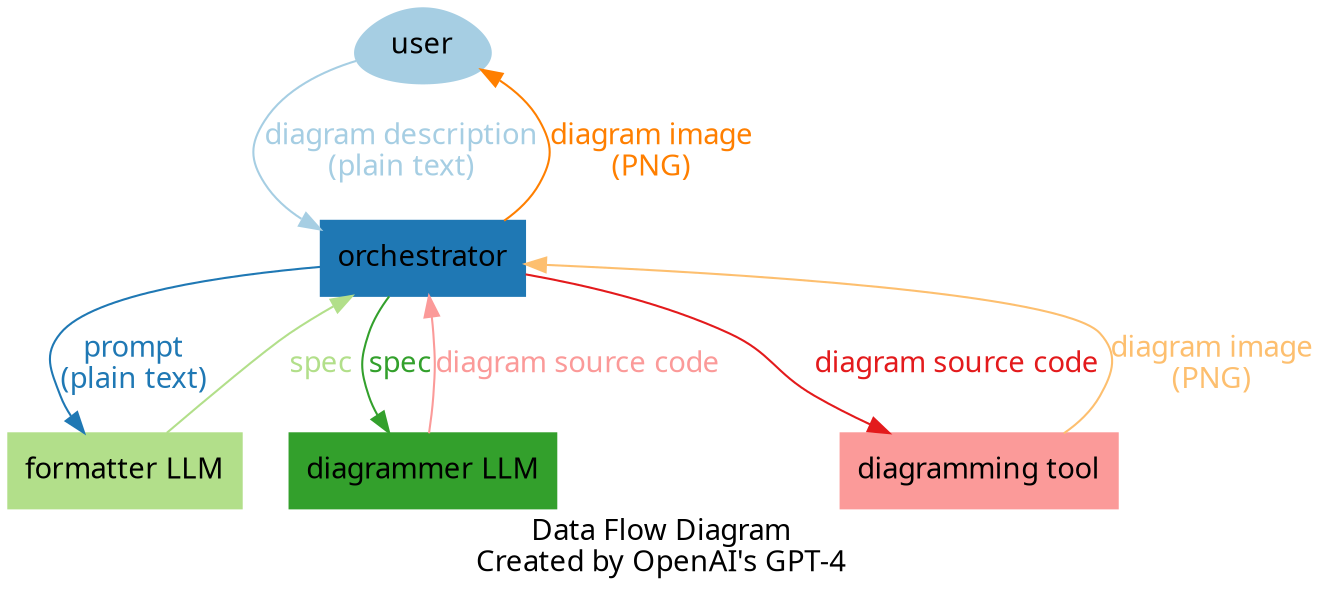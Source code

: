digraph DataFlow {
    graph [bgcolor=white, label="Data Flow Diagram\nCreated by OpenAI's GPT-4", fontname="Roboto Mono"];
    node [style=filled, colorscheme=paired12, fontname="Roboto Mono"];
    edge [colorscheme=paired12, fontname="Roboto Mono"];

    user [shape=egg, color=1, label="user"];
    orchestrator [shape=box, color=2, label="orchestrator"];
    formatterLLM [shape=box, color=3, label="formatter LLM"];
    diagrammerLLM [shape=box, color=4, label="diagrammer LLM"];
    diagrammingTool [shape=box, color=5, label="diagramming tool"];

    user -> orchestrator [label="diagram description\n(plain text)", color=1, fontcolor=1];
    orchestrator -> formatterLLM [label="prompt\n(plain text)", color=2, fontcolor=2];
    formatterLLM -> orchestrator [label="spec", color=3, fontcolor=3];
    orchestrator -> diagrammerLLM [label="spec", color=4, fontcolor=4];
    diagrammerLLM -> orchestrator [label="diagram source code", color=5, fontcolor=5];
    orchestrator -> diagrammingTool [label="diagram source code", color=6, fontcolor=6];
    diagrammingTool -> orchestrator [label="diagram image\n(PNG)", color=7, fontcolor=7];
    orchestrator -> user [label="diagram image\n(PNG)", color=8, fontcolor=8];
}
